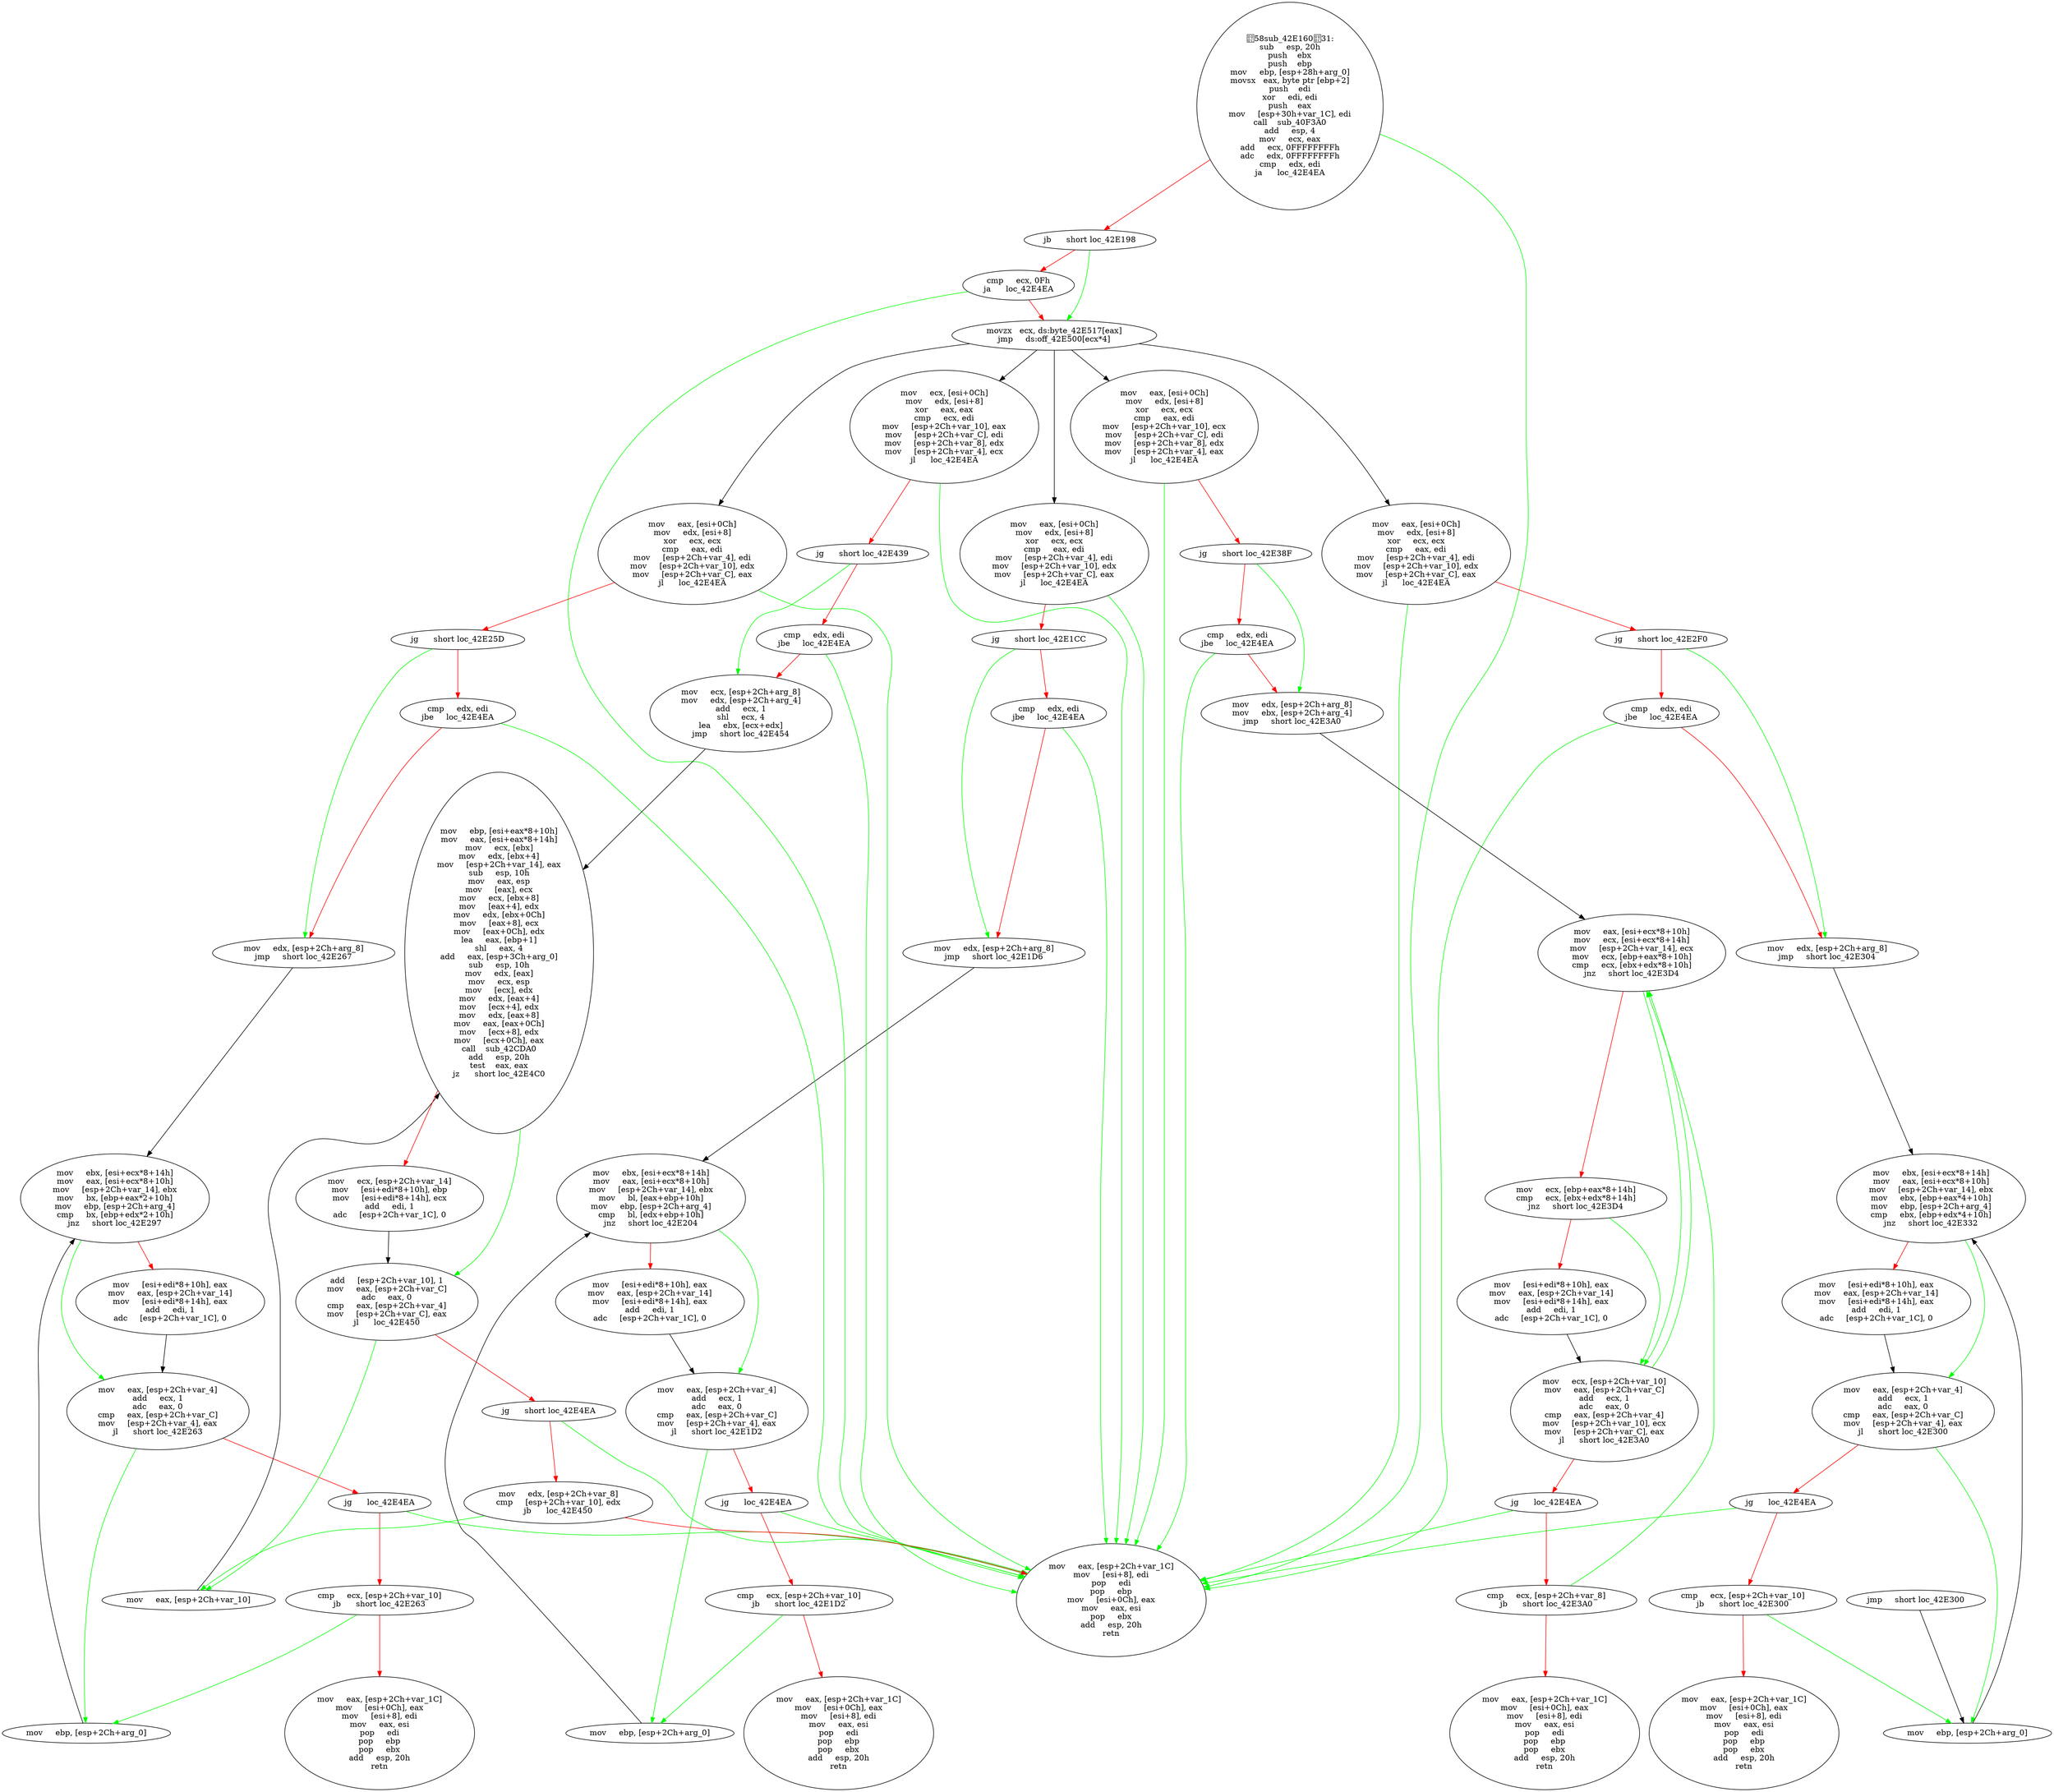 digraph G{
Node0 [label = "58sub_42E16031:
sub     esp, 20h
push    ebx
push    ebp
mov     ebp, [esp+28h+arg_0]
movsx   eax, byte ptr [ebp+2]
push    edi
xor     edi, edi
push    eax
mov     [esp+30h+var_1C], edi
call    sub_40F3A0
add     esp, 4
mov     ecx, eax
add     ecx, 0FFFFFFFFh
adc     edx, 0FFFFFFFFh
cmp     edx, edi
ja      loc_42E4EA"]
Node1 [label = "jb      short loc_42E198"]
Node2 [label = "cmp     ecx, 0Fh
ja      loc_42E4EA"]
Node3 [label = "movzx   ecx, ds:byte_42E517[eax]
jmp     ds:off_42E500[ecx*4]"]
Node4 [label = "mov     eax, [esi+0Ch]
mov     edx, [esi+8]
xor     ecx, ecx
cmp     eax, edi
mov     [esp+2Ch+var_4], edi
mov     [esp+2Ch+var_10], edx
mov     [esp+2Ch+var_C], eax
jl      loc_42E4EA"]
Node5 [label = "jg      short loc_42E1CC"]
Node6 [label = "cmp     edx, edi
jbe     loc_42E4EA"]
Node7 [label = "mov     edx, [esp+2Ch+arg_8]
jmp     short loc_42E1D6"]
Node8 [label = "mov     ebp, [esp+2Ch+arg_0]"]
Node9 [label = "mov     ebx, [esi+ecx*8+14h]
mov     eax, [esi+ecx*8+10h]
mov     [esp+2Ch+var_14], ebx
mov     bl, [eax+ebp+10h]
mov     ebp, [esp+2Ch+arg_4]
cmp     bl, [edx+ebp+10h]
jnz     short loc_42E204"]
Node10 [label = "mov     [esi+edi*8+10h], eax
mov     eax, [esp+2Ch+var_14]
mov     [esi+edi*8+14h], eax
add     edi, 1
adc     [esp+2Ch+var_1C], 0"]
Node11 [label = "mov     eax, [esp+2Ch+var_4]
add     ecx, 1
adc     eax, 0
cmp     eax, [esp+2Ch+var_C]
mov     [esp+2Ch+var_4], eax
jl      short loc_42E1D2"]
Node12 [label = "jg      loc_42E4EA"]
Node13 [label = "cmp     ecx, [esp+2Ch+var_10]
jb      short loc_42E1D2"]
Node14 [label = "mov     eax, [esp+2Ch+var_1C]
mov     [esi+0Ch], eax
mov     [esi+8], edi
mov     eax, esi
pop     edi
pop     ebp
pop     ebx
add     esp, 20h
retn"]
Node15 [label = "mov     eax, [esi+0Ch]
mov     edx, [esi+8]
xor     ecx, ecx
cmp     eax, edi
mov     [esp+2Ch+var_4], edi
mov     [esp+2Ch+var_10], edx
mov     [esp+2Ch+var_C], eax
jl      loc_42E4EA"]
Node16 [label = "jg      short loc_42E25D"]
Node17 [label = "cmp     edx, edi
jbe     loc_42E4EA"]
Node18 [label = "mov     edx, [esp+2Ch+arg_8]
jmp     short loc_42E267"]
Node19 [label = "mov     ebp, [esp+2Ch+arg_0]"]
Node20 [label = "mov     ebx, [esi+ecx*8+14h]
mov     eax, [esi+ecx*8+10h]
mov     [esp+2Ch+var_14], ebx
mov     bx, [ebp+eax*2+10h]
mov     ebp, [esp+2Ch+arg_4]
cmp     bx, [ebp+edx*2+10h]
jnz     short loc_42E297"]
Node21 [label = "mov     [esi+edi*8+10h], eax
mov     eax, [esp+2Ch+var_14]
mov     [esi+edi*8+14h], eax
add     edi, 1
adc     [esp+2Ch+var_1C], 0"]
Node22 [label = "mov     eax, [esp+2Ch+var_4]
add     ecx, 1
adc     eax, 0
cmp     eax, [esp+2Ch+var_C]
mov     [esp+2Ch+var_4], eax
jl      short loc_42E263"]
Node23 [label = "jg      loc_42E4EA"]
Node24 [label = "cmp     ecx, [esp+2Ch+var_10]
jb      short loc_42E263"]
Node25 [label = "mov     eax, [esp+2Ch+var_1C]
mov     [esi+0Ch], eax
mov     [esi+8], edi
mov     eax, esi
pop     edi
pop     ebp
pop     ebx
add     esp, 20h
retn"]
Node26 [label = "mov     eax, [esi+0Ch]
mov     edx, [esi+8]
xor     ecx, ecx
cmp     eax, edi
mov     [esp+2Ch+var_4], edi
mov     [esp+2Ch+var_10], edx
mov     [esp+2Ch+var_C], eax
jl      loc_42E4EA"]
Node27 [label = "jg      short loc_42E2F0"]
Node28 [label = "cmp     edx, edi
jbe     loc_42E4EA"]
Node29 [label = "mov     edx, [esp+2Ch+arg_8]
jmp     short loc_42E304"]
Node30 [label = "jmp     short loc_42E300"]
Node31 [label = "mov     ebp, [esp+2Ch+arg_0]"]
Node32 [label = "mov     ebx, [esi+ecx*8+14h]
mov     eax, [esi+ecx*8+10h]
mov     [esp+2Ch+var_14], ebx
mov     ebx, [ebp+eax*4+10h]
mov     ebp, [esp+2Ch+arg_4]
cmp     ebx, [ebp+edx*4+10h]
jnz     short loc_42E332"]
Node33 [label = "mov     [esi+edi*8+10h], eax
mov     eax, [esp+2Ch+var_14]
mov     [esi+edi*8+14h], eax
add     edi, 1
adc     [esp+2Ch+var_1C], 0"]
Node34 [label = "mov     eax, [esp+2Ch+var_4]
add     ecx, 1
adc     eax, 0
cmp     eax, [esp+2Ch+var_C]
mov     [esp+2Ch+var_4], eax
jl      short loc_42E300"]
Node35 [label = "jg      loc_42E4EA"]
Node36 [label = "cmp     ecx, [esp+2Ch+var_10]
jb      short loc_42E300"]
Node37 [label = "mov     eax, [esp+2Ch+var_1C]
mov     [esi+0Ch], eax
mov     [esi+8], edi
mov     eax, esi
pop     edi
pop     ebp
pop     ebx
add     esp, 20h
retn"]
Node38 [label = "mov     eax, [esi+0Ch]
mov     edx, [esi+8]
xor     ecx, ecx
cmp     eax, edi
mov     [esp+2Ch+var_10], ecx
mov     [esp+2Ch+var_C], edi
mov     [esp+2Ch+var_8], edx
mov     [esp+2Ch+var_4], eax
jl      loc_42E4EA"]
Node39 [label = "jg      short loc_42E38F"]
Node40 [label = "cmp     edx, edi
jbe     loc_42E4EA"]
Node41 [label = "mov     edx, [esp+2Ch+arg_8]
mov     ebx, [esp+2Ch+arg_4]
jmp     short loc_42E3A0"]
Node42 [label = "mov     eax, [esi+ecx*8+10h]
mov     ecx, [esi+ecx*8+14h]
mov     [esp+2Ch+var_14], ecx
mov     ecx, [ebp+eax*8+10h]
cmp     ecx, [ebx+edx*8+10h]
jnz     short loc_42E3D4"]
Node43 [label = "mov     ecx, [ebp+eax*8+14h]
cmp     ecx, [ebx+edx*8+14h]
jnz     short loc_42E3D4"]
Node44 [label = "mov     [esi+edi*8+10h], eax
mov     eax, [esp+2Ch+var_14]
mov     [esi+edi*8+14h], eax
add     edi, 1
adc     [esp+2Ch+var_1C], 0"]
Node45 [label = "mov     ecx, [esp+2Ch+var_10]
mov     eax, [esp+2Ch+var_C]
add     ecx, 1
adc     eax, 0
cmp     eax, [esp+2Ch+var_4]
mov     [esp+2Ch+var_10], ecx
mov     [esp+2Ch+var_C], eax
jl      short loc_42E3A0"]
Node46 [label = "jg      loc_42E4EA"]
Node47 [label = "cmp     ecx, [esp+2Ch+var_8]
jb      short loc_42E3A0"]
Node48 [label = "mov     eax, [esp+2Ch+var_1C]
mov     [esi+0Ch], eax
mov     [esi+8], edi
mov     eax, esi
pop     edi
pop     ebp
pop     ebx
add     esp, 20h
retn"]
Node49 [label = "mov     ecx, [esi+0Ch]
mov     edx, [esi+8]
xor     eax, eax
cmp     ecx, edi
mov     [esp+2Ch+var_10], eax
mov     [esp+2Ch+var_C], edi
mov     [esp+2Ch+var_8], edx
mov     [esp+2Ch+var_4], ecx
jl      loc_42E4EA"]
Node50 [label = "jg      short loc_42E439"]
Node51 [label = "cmp     edx, edi
jbe     loc_42E4EA"]
Node52 [label = "mov     ecx, [esp+2Ch+arg_8]
mov     edx, [esp+2Ch+arg_4]
add     ecx, 1
shl     ecx, 4
lea     ebx, [ecx+edx]
jmp     short loc_42E454"]
Node53 [label = "mov     eax, [esp+2Ch+var_10]"]
Node54 [label = "mov     ebp, [esi+eax*8+10h]
mov     eax, [esi+eax*8+14h]
mov     ecx, [ebx]
mov     edx, [ebx+4]
mov     [esp+2Ch+var_14], eax
sub     esp, 10h
mov     eax, esp
mov     [eax], ecx
mov     ecx, [ebx+8]
mov     [eax+4], edx
mov     edx, [ebx+0Ch]
mov     [eax+8], ecx
mov     [eax+0Ch], edx
lea     eax, [ebp+1]
shl     eax, 4
add     eax, [esp+3Ch+arg_0]
sub     esp, 10h
mov     edx, [eax]
mov     ecx, esp
mov     [ecx], edx
mov     edx, [eax+4]
mov     [ecx+4], edx
mov     edx, [eax+8]
mov     eax, [eax+0Ch]
mov     [ecx+8], edx
mov     [ecx+0Ch], eax
call    sub_42CDA0
add     esp, 20h
test    eax, eax
jz      short loc_42E4C0"]
Node55 [label = "mov     ecx, [esp+2Ch+var_14]
mov     [esi+edi*8+10h], ebp
mov     [esi+edi*8+14h], ecx
add     edi, 1
adc     [esp+2Ch+var_1C], 0"]
Node56 [label = "add     [esp+2Ch+var_10], 1
mov     eax, [esp+2Ch+var_C]
adc     eax, 0
cmp     eax, [esp+2Ch+var_4]
mov     [esp+2Ch+var_C], eax
jl      loc_42E450"]
Node57 [label = "jg      short loc_42E4EA"]
Node58 [label = "mov     edx, [esp+2Ch+var_8]
cmp     [esp+2Ch+var_10], edx
jb      loc_42E450"]
Node59 [label = "mov     eax, [esp+2Ch+var_1C]
mov     [esi+8], edi
pop     edi
pop     ebp
mov     [esi+0Ch], eax
mov     eax, esi
pop     ebx
add     esp, 20h
retn"]
Node0 -> Node1 [color = "red"]
Node0 -> Node59 [color = "green"]
Node1 -> Node2 [color = "red"]
Node1 -> Node3 [color = "green"]
Node2 -> Node3 [color = "red"]
Node2 -> Node59 [color = "green"]
Node3 -> Node4 [color = "black"]
Node3 -> Node15 [color = "black"]
Node3 -> Node26 [color = "black"]
Node3 -> Node38 [color = "black"]
Node3 -> Node49 [color = "black"]
Node4 -> Node5 [color = "red"]
Node4 -> Node59 [color = "green"]
Node5 -> Node6 [color = "red"]
Node5 -> Node7 [color = "green"]
Node6 -> Node7 [color = "red"]
Node6 -> Node59 [color = "green"]
Node7 -> Node9 [color = "black"]
Node8 -> Node9 [color = "black"]
Node9 -> Node10 [color = "red"]
Node9 -> Node11 [color = "green"]
Node10 -> Node11 [color = "black"]
Node11 -> Node8 [color = "green"]
Node11 -> Node12 [color = "red"]
Node12 -> Node13 [color = "red"]
Node12 -> Node59 [color = "green"]
Node13 -> Node8 [color = "green"]
Node13 -> Node14 [color = "red"]
Node15 -> Node16 [color = "red"]
Node15 -> Node59 [color = "green"]
Node16 -> Node17 [color = "red"]
Node16 -> Node18 [color = "green"]
Node17 -> Node18 [color = "red"]
Node17 -> Node59 [color = "green"]
Node18 -> Node20 [color = "black"]
Node19 -> Node20 [color = "black"]
Node20 -> Node21 [color = "red"]
Node20 -> Node22 [color = "green"]
Node21 -> Node22 [color = "black"]
Node22 -> Node19 [color = "green"]
Node22 -> Node23 [color = "red"]
Node23 -> Node24 [color = "red"]
Node23 -> Node59 [color = "green"]
Node24 -> Node19 [color = "green"]
Node24 -> Node25 [color = "red"]
Node26 -> Node27 [color = "red"]
Node26 -> Node59 [color = "green"]
Node27 -> Node28 [color = "red"]
Node27 -> Node29 [color = "green"]
Node28 -> Node29 [color = "red"]
Node28 -> Node59 [color = "green"]
Node29 -> Node32 [color = "black"]
Node30 -> Node31 [color = "black"]
Node31 -> Node32 [color = "black"]
Node32 -> Node33 [color = "red"]
Node32 -> Node34 [color = "green"]
Node33 -> Node34 [color = "black"]
Node34 -> Node31 [color = "green"]
Node34 -> Node35 [color = "red"]
Node35 -> Node36 [color = "red"]
Node35 -> Node59 [color = "green"]
Node36 -> Node31 [color = "green"]
Node36 -> Node37 [color = "red"]
Node38 -> Node39 [color = "red"]
Node38 -> Node59 [color = "green"]
Node39 -> Node40 [color = "red"]
Node39 -> Node41 [color = "green"]
Node40 -> Node41 [color = "red"]
Node40 -> Node59 [color = "green"]
Node41 -> Node42 [color = "black"]
Node42 -> Node43 [color = "red"]
Node42 -> Node45 [color = "green"]
Node43 -> Node44 [color = "red"]
Node43 -> Node45 [color = "green"]
Node44 -> Node45 [color = "black"]
Node45 -> Node42 [color = "green"]
Node45 -> Node46 [color = "red"]
Node46 -> Node47 [color = "red"]
Node46 -> Node59 [color = "green"]
Node47 -> Node42 [color = "green"]
Node47 -> Node48 [color = "red"]
Node49 -> Node50 [color = "red"]
Node49 -> Node59 [color = "green"]
Node50 -> Node51 [color = "red"]
Node50 -> Node52 [color = "green"]
Node51 -> Node52 [color = "red"]
Node51 -> Node59 [color = "green"]
Node52 -> Node54 [color = "black"]
Node53 -> Node54 [color = "black"]
Node54 -> Node55 [color = "red"]
Node54 -> Node56 [color = "green"]
Node55 -> Node56 [color = "black"]
Node56 -> Node53 [color = "green"]
Node56 -> Node57 [color = "red"]
Node57 -> Node58 [color = "red"]
Node57 -> Node59 [color = "green"]
Node58 -> Node53 [color = "green"]
Node58 -> Node59 [color = "red"]
}